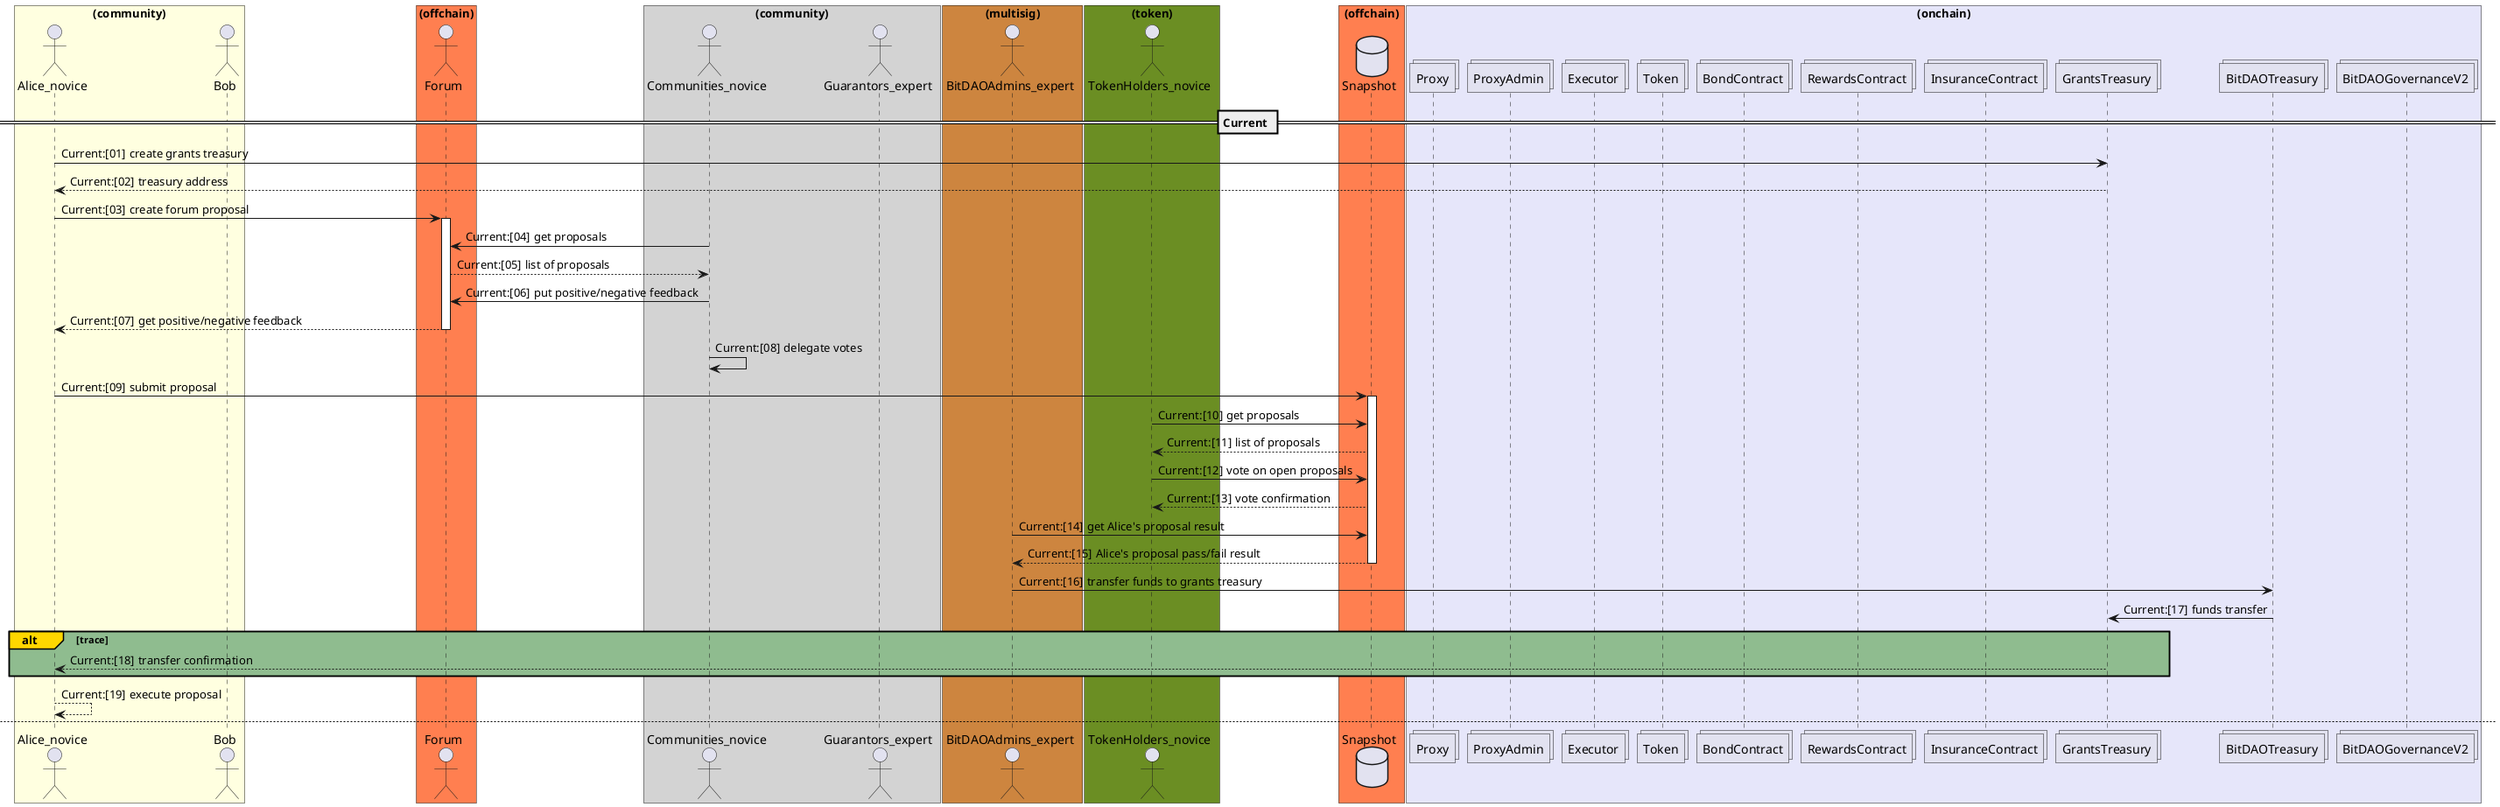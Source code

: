 @startuml
!pragma layout smetana
'skinparam defaultFontSize 29

'https://plantuml.com/sequence-diagram
box "(community)" #LightYellow
actor Alice_novice as alice
actor Bob as bob
end box

box "(offchain)" #Coral
actor Forum as forum
end box

box "(community)" #LightGray
actor Communities_novice as community
actor Guarantors_expert as guarantor
end box

box "(multisig)" #Peru
actor BitDAOAdmins_expert as bitdaoadmin
end box

box "(token)" #OliveDrab
actor TokenHolders_novice as tokenholders
endbox

box "(offchain)" #Coral
database Snapshot as snapshot
end box

box "(onchain)" #Lavender
collections Proxy as proxy
collections ProxyAdmin as proxyadmin
collections Executor as executor
collections Token as token
collections BondContract as bondcontract
collections RewardsContract as rewardscontract
collections InsuranceContract as insurancecontract
collections GrantsTreasury as grantstreasury
collections BitDAOTreasury as bitdaotreasury
collections BitDAOGovernanceV2 as bitdaogovernance
end box

autonumber "Current:[00]"

== Current ==

alice -> grantstreasury: create grants treasury
alice <-- grantstreasury: treasury address

alice -> forum: create forum proposal
activate forum
community -> forum: get proposals
community <-- forum: list of proposals
community -> forum: put positive/negative feedback
alice <-- forum: get positive/negative feedback
deactivate forum

community -> community: delegate votes

alice -> snapshot: submit proposal
activate snapshot
tokenholders -> snapshot: get proposals
tokenholders <-- snapshot: list of proposals
tokenholders -> snapshot: vote on open proposals
tokenholders <-- snapshot: vote confirmation

'alice -> snapshot: get Alice's proposal result
'alice <-- snapshot: Alice's proposal pass/fail result

bitdaoadmin -> snapshot: get Alice's proposal result
bitdaoadmin <-- snapshot: Alice's proposal pass/fail result
deactivate snapshot

bitdaoadmin -> bitdaotreasury: transfer funds to grants treasury
bitdaotreasury -> grantstreasury: funds transfer

alt#Gold #DarkSeaGreen trace
  alice <-- grantstreasury: transfer confirmation
end

alice --> alice: execute proposal

newpage

autonumber "Bond:[00]"

== Bond ==


alice -> grantstreasury: create grants treasury
alice <-- grantstreasury: treasury address

' bond

alice -> forum: create forum proposal
activate forum
guarantor -> forum: get proposals
guarantor <-- forum: list of proposals
guarantor -> forum: put positive/negative feedback

alice -> bondcontract: create bond
guarantor -> bondcontract: contribute BIT tokens
guarantor <-- bondcontract: ERC20 Fungible bond tokens (1:1 swap)

' treasury

community -> forum: get proposals
community <-- forum: list of proposals
community -> forum: put positive/negative feedback
alice <-- forum: get positive/negative feedback
deactivate forum

community --> community: delegate votes

alice -> snapshot: submit proposal
activate snapshot
tokenholders -> snapshot: get proposals
tokenholders <-- snapshot: list of proposals
tokenholders -> snapshot: vote on open proposals
tokenholders <-- snapshot: vote confirmation
deactivate snapshot

bitdaoadmin -> bitdaotreasury: allow funds transfer
bitdaotreasury -> grantstreasury: transfer funds

' execution

alice --> alice: execute proposal


' tranche request

'alice -> forum: create tranche release request forum proposal
'activate forum
'guarantor -> forum: get proposals
'guarantor <-- forum: list of proposals
'guarantor -> forum: put positive/negative feedback
'
'community -> forum: get proposals
'community <-- forum: list of proposals
'community -> forum: put positive/negative feedback
'
'alice <-- forum: get positive/negative feedback
'deactivate forum
'
'community --> community: delegate votes

' bond release

alice -> forum: create bond release request forum proposal
activate forum

guarantor -> forum: get proposals
guarantor <-- forum: list of proposals
guarantor -> forum: put positive/negative feedback

community -> forum: get proposals
community <-- forum: list of proposals
community -> forum: put positive/negative feedback

alice <-- forum: get positive/negative feedback
deactivate forum

community --> community: delegate votes

alice -> snapshot: submit bond release request proposal
activate snapshot
guarantor -> snapshot: get proposals
guarantor <-- snapshot: list of proposals
guarantor -> snapshot: vote to release or proportional slash

tokenholders -> snapshot: get proposals
tokenholders <-- snapshot: list of proposals
tokenholders -> snapshot: vote on open proposals
tokenholders <-- snapshot: vote confirmation
deactivate snapshot

bitdaoadmin -> snapshot: get vote result
bitdaoadmin <-- snapshot: pass/fail proposal result

alt#Gold #LightBlue pass
    bitdaoadmin -> bondcontract: release bond
    bitdaoadmin <-- bondcontract: release confirmation
    guarantor -> bondcontract: submit and redeem bond tokens
    guarantor <-- bondcontract: transfer BIT tokens
else #Pink fail
    bitdaoadmin -> bondcontract: slash bond
    bondcontract -> bitdaotreasury: transfer any slashed BIT tokens
    guarantor -> bondcontract: submit and redeem bond tokens (relative to non-slashed portion)
    guarantor <-- bondcontract: transfer BIT tokens
end

alt#Gold #DarkSeaGreen trace
  bitdaoadmin <-- bondcontract: TxHash
end

newpage

autonumber "Roles:[00]"

== Roles ==

alice -> forum: submit create role proposal
community -> forum: list role proposals
community <-- forum: role proposals
community -> forum: positive/negative feedback
alice <-- forum: get positive/negative feedback

community -> community: delegate votes

alice -> snapshot: create admin role

bitdaoadmin -> snapshot: list role proposals
bitdaoadmin <-- snapshot: role proposals
bitdaoadmin -> snapshot: get results
bitdaoadmin <-- snapshot: list of results

bitdaoadmin -> bitdaogovernance: create role

alt#Gold #DarkSeaGreen trace
  bitdaoadmin <-- bitdaogovernance: TxHash
end

newpage

autonumber "Insurance:[00]"

== Insurance ==

alice -> insurancecontract: create insurance ticket


alice -> insurancecontract: pay for insurance daily / monthly


alice -> insurancecontract: compensate

community -> community: delegate votes

alice -> snapshot: submit proposal
guarantor -> snapshot: get proposals
guarantor <-- snapshot: list of proposals
guarantor -> snapshot: vote on proposal
guarantor <-- snapshot: vote confirmation

bitdaoadmin -> snapshot: get vote result
bitdaoadmin <-- snapshot: pass/fail vote result

bitdaoadmin -> bitdaotreasury: allow funds transfer
bitdaotreasury -> insurancecontract: transfer funds

alice <-- insurancecontract: execute proposal


bitdaoadmin -> insurancecontract: if (high debt) terminate alice insurance

community -> community: delegate votes

bitdaoadmin -> snapshot: submit proposal
guarantor -> snapshot: get all proposals
guarantor <-- snapshot: list of proposals
guarantor -> snapshot: vote on proposal

bitdaoadmin -> snapshot: get vote result
bitdaoadmin <-- snapshot: pass/fail vote result

bitdaoadmin -> insurancecontract: terminate insurance
bitdaoadmin <-- insurancecontract: execute proposal

newpage

autonumber "Rewards:[00]"

== Rewards ==

alice -> forum: create forum proposal
alice <- guarantor: positive/negative feedback
alice -> rewardscontract: create rewards program

community -> community: delegate votes

alice -> snapshot: submit proposal

bitdaoadmin -> bitdaotreasury: allow funds
bitdaotreasury -> rewardscontract: transfer funds for rewards

alice <-- rewardscontract: execute proposal


bob -> forum: create forum proposal
bob <- guarantor: positive/negative feedback

bob -> snapshot: submit release request
community -> community: delegate votes
community -> snapshot: vote
community -> rewardscontract: claim reward


@enduml